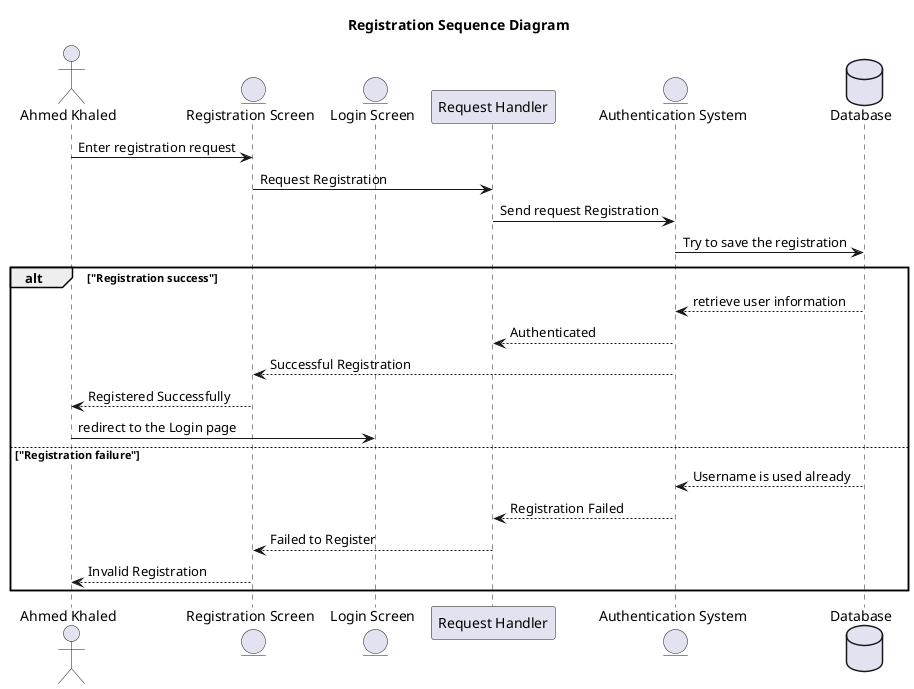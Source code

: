 @startuml "Register"

' autonumber

title "Registration Sequence Diagram"

actor "Ahmed Khaled" as user

entity "Registration Screen" as registration
entity "Login Screen" as login
participant "Request Handler" as request
entity "Authentication System" as auth

database Database as db


user -> registration: Enter registration request
registration -> request: Request Registration
request -> auth: Send request Registration
auth -> db: Try to save the registration

alt "Registration success"
    auth <-- db: retrieve user information
    request <-- auth: Authenticated
    auth --> registration: Successful Registration
    registration --> user: Registered Successfully
    user -> login: redirect to the Login page
else "Registration failure"
    db-->auth: Username is used already
    auth --> request: Registration Failed
    request --> registration: Failed to Register
    registration --> user: Invalid Registration
end

@enduml